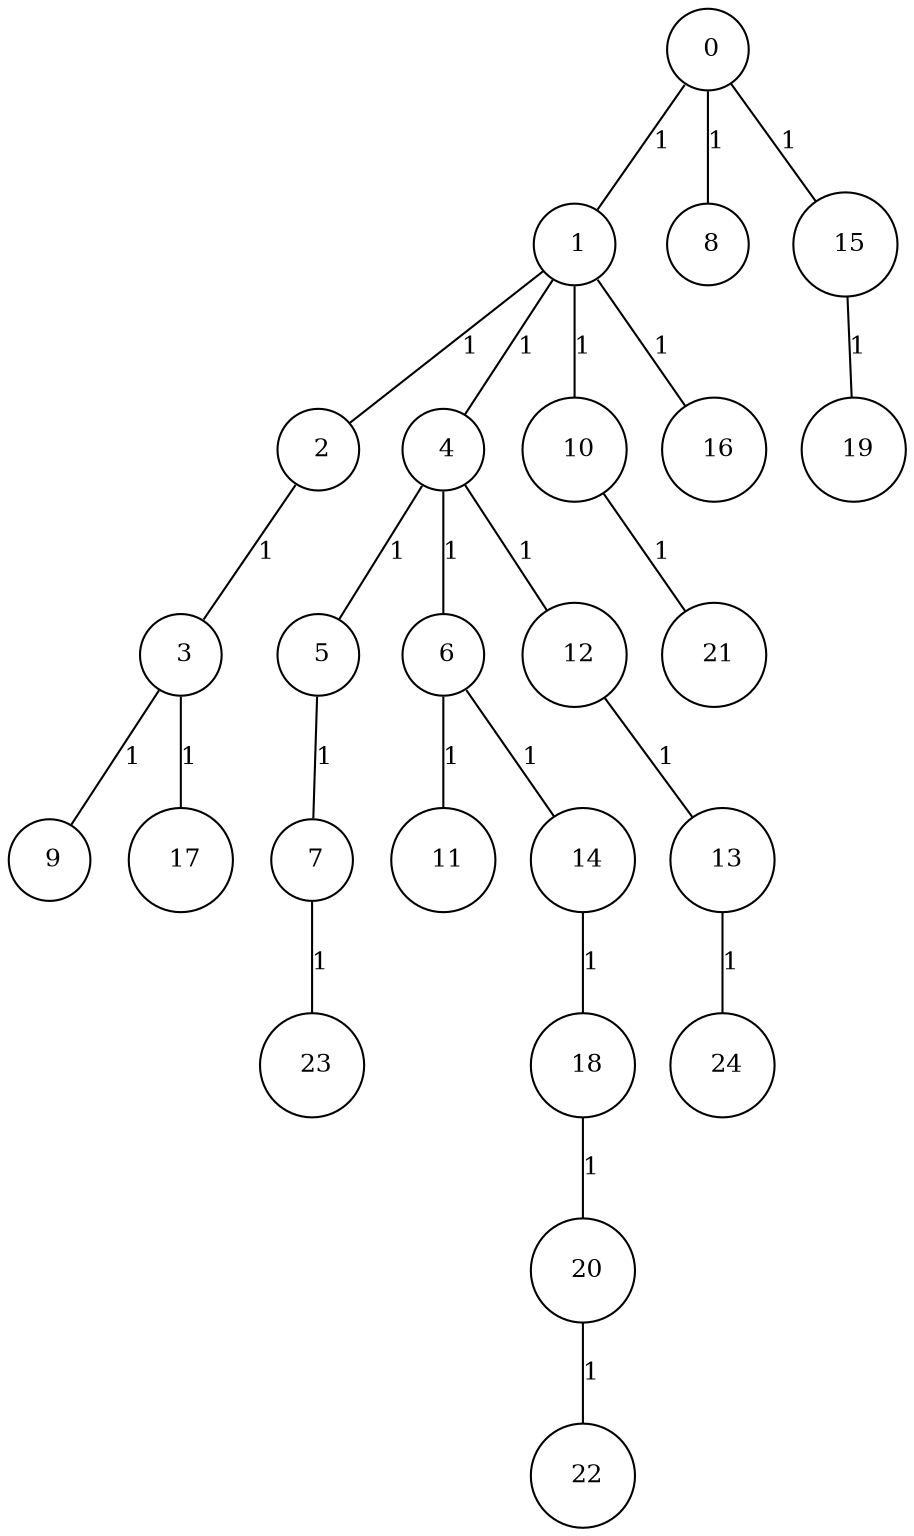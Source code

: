 graph G {
size="8.5,11;"
ratio = "expand;"
fixedsize="true;"
overlap="scale;"
node[shape=circle,width=.12,hight=.12,fontsize=12]
edge[fontsize=12]

0[label=" 0" color=black, pos="0.016011237,0.67147984!"];
1[label=" 1" color=black, pos="1.0176925,0.68966163!"];
2[label=" 2" color=black, pos="2.9721559,1.6823348!"];
3[label=" 3" color=black, pos="0.79327402,2.6859577!"];
4[label=" 4" color=black, pos="1.7563707,0.58602653!"];
5[label=" 5" color=black, pos="2.8239427,2.2320646!"];
6[label=" 6" color=black, pos="1.8655624,1.9547027!"];
7[label=" 7" color=black, pos="2.6640917,2.4592592!"];
8[label=" 8" color=black, pos="2.5242009,1.5851314!"];
9[label=" 9" color=black, pos="1.2000479,1.9982798!"];
10[label=" 10" color=black, pos="0.7986352,2.1974674!"];
11[label=" 11" color=black, pos="2.6259795,1.2966066!"];
12[label=" 12" color=black, pos="0.73081382,2.5152063!"];
13[label=" 13" color=black, pos="1.6729391,0.89524636!"];
14[label=" 14" color=black, pos="0.31384579,2.6865351!"];
15[label=" 15" color=black, pos="0.68756497,2.6580405!"];
16[label=" 16" color=black, pos="0.27653338,2.7536593!"];
17[label=" 17" color=black, pos="1.5179649,2.6487851!"];
18[label=" 18" color=black, pos="0.43255378,2.9085093!"];
19[label=" 19" color=black, pos="2.7296776,2.4408835!"];
20[label=" 20" color=black, pos="1.087749,1.0152479!"];
21[label=" 21" color=black, pos="1.7033607,2.2991896!"];
22[label=" 22" color=black, pos="1.7604434,1.995144!"];
23[label=" 23" color=black, pos="2.1315191,1.6597742!"];
24[label=" 24" color=black, pos="2.8963564,2.8846338!"];
0--1[label="1"]
0--8[label="1"]
0--15[label="1"]
1--2[label="1"]
1--4[label="1"]
1--10[label="1"]
1--16[label="1"]
2--3[label="1"]
3--9[label="1"]
3--17[label="1"]
4--5[label="1"]
4--6[label="1"]
4--12[label="1"]
5--7[label="1"]
6--11[label="1"]
6--14[label="1"]
7--23[label="1"]
10--21[label="1"]
12--13[label="1"]
13--24[label="1"]
14--18[label="1"]
15--19[label="1"]
18--20[label="1"]
20--22[label="1"]

}
